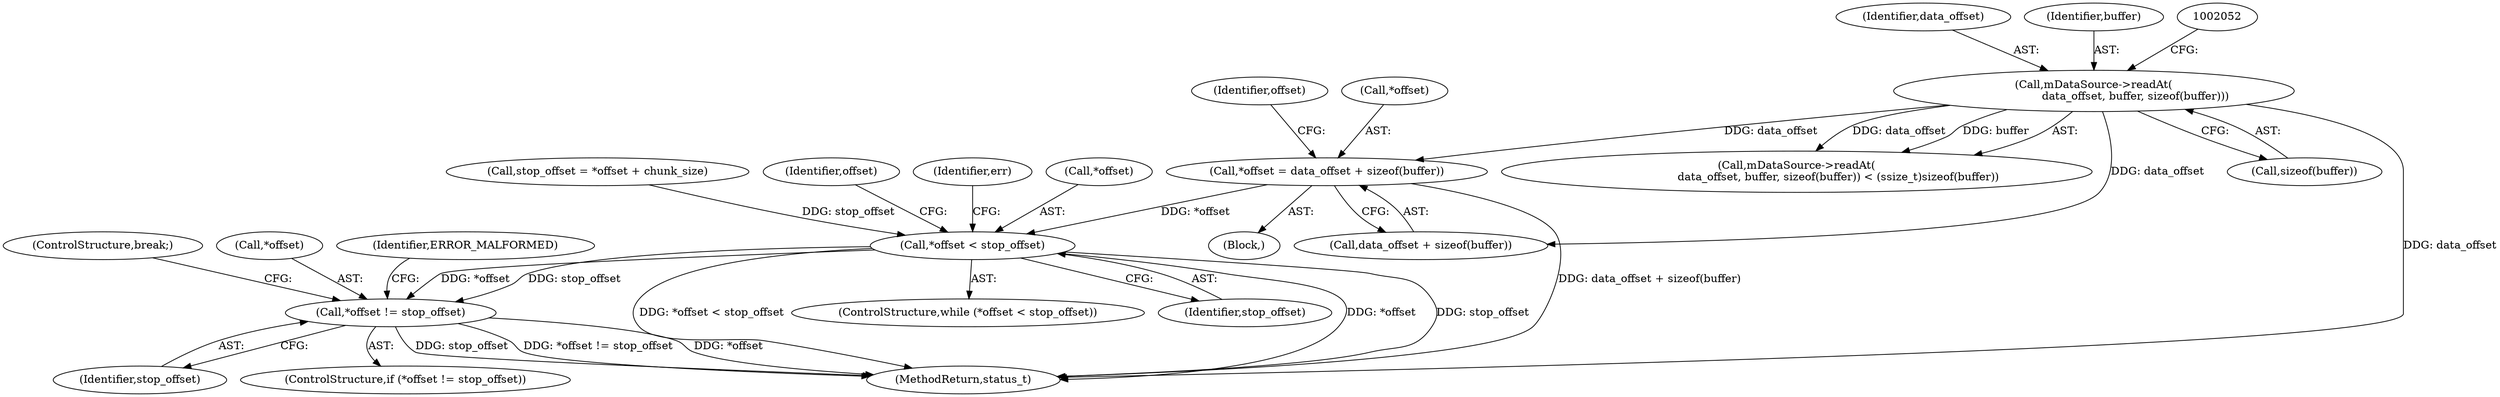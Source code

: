 digraph "0_Android_8a3a2f6ea7defe1a81bb32b3c9f3537f84749b9d@API" {
"1002132" [label="(Call,*offset = data_offset + sizeof(buffer))"];
"1002046" [label="(Call,mDataSource->readAt(\n                        data_offset, buffer, sizeof(buffer)))"];
"1002140" [label="(Call,*offset < stop_offset)"];
"1002161" [label="(Call,*offset != stop_offset)"];
"1002140" [label="(Call,*offset < stop_offset)"];
"1002132" [label="(Call,*offset = data_offset + sizeof(buffer))"];
"1002045" [label="(Call,mDataSource->readAt(\n                        data_offset, buffer, sizeof(buffer)) < (ssize_t)sizeof(buffer))"];
"1002168" [label="(ControlStructure,break;)"];
"1002142" [label="(Identifier,offset)"];
"1002135" [label="(Call,data_offset + sizeof(buffer))"];
"1002164" [label="(Identifier,stop_offset)"];
"1002147" [label="(Identifier,err)"];
"1002047" [label="(Identifier,data_offset)"];
"1002141" [label="(Call,*offset)"];
"1002048" [label="(Identifier,buffer)"];
"1002161" [label="(Call,*offset != stop_offset)"];
"1002032" [label="(Block,)"];
"1002133" [label="(Call,*offset)"];
"1003923" [label="(MethodReturn,status_t)"];
"1002162" [label="(Call,*offset)"];
"1002143" [label="(Identifier,stop_offset)"];
"1002139" [label="(ControlStructure,while (*offset < stop_offset))"];
"1002126" [label="(Call,stop_offset = *offset + chunk_size)"];
"1002163" [label="(Identifier,offset)"];
"1002160" [label="(ControlStructure,if (*offset != stop_offset))"];
"1002046" [label="(Call,mDataSource->readAt(\n                        data_offset, buffer, sizeof(buffer)))"];
"1002049" [label="(Call,sizeof(buffer))"];
"1002167" [label="(Identifier,ERROR_MALFORMED)"];
"1002132" -> "1002032"  [label="AST: "];
"1002132" -> "1002135"  [label="CFG: "];
"1002133" -> "1002132"  [label="AST: "];
"1002135" -> "1002132"  [label="AST: "];
"1002142" -> "1002132"  [label="CFG: "];
"1002132" -> "1003923"  [label="DDG: data_offset + sizeof(buffer)"];
"1002046" -> "1002132"  [label="DDG: data_offset"];
"1002132" -> "1002140"  [label="DDG: *offset"];
"1002046" -> "1002045"  [label="AST: "];
"1002046" -> "1002049"  [label="CFG: "];
"1002047" -> "1002046"  [label="AST: "];
"1002048" -> "1002046"  [label="AST: "];
"1002049" -> "1002046"  [label="AST: "];
"1002052" -> "1002046"  [label="CFG: "];
"1002046" -> "1003923"  [label="DDG: data_offset"];
"1002046" -> "1002045"  [label="DDG: data_offset"];
"1002046" -> "1002045"  [label="DDG: buffer"];
"1002046" -> "1002135"  [label="DDG: data_offset"];
"1002140" -> "1002139"  [label="AST: "];
"1002140" -> "1002143"  [label="CFG: "];
"1002141" -> "1002140"  [label="AST: "];
"1002143" -> "1002140"  [label="AST: "];
"1002147" -> "1002140"  [label="CFG: "];
"1002163" -> "1002140"  [label="CFG: "];
"1002140" -> "1003923"  [label="DDG: *offset < stop_offset"];
"1002140" -> "1003923"  [label="DDG: stop_offset"];
"1002140" -> "1003923"  [label="DDG: *offset"];
"1002126" -> "1002140"  [label="DDG: stop_offset"];
"1002140" -> "1002161"  [label="DDG: *offset"];
"1002140" -> "1002161"  [label="DDG: stop_offset"];
"1002161" -> "1002160"  [label="AST: "];
"1002161" -> "1002164"  [label="CFG: "];
"1002162" -> "1002161"  [label="AST: "];
"1002164" -> "1002161"  [label="AST: "];
"1002167" -> "1002161"  [label="CFG: "];
"1002168" -> "1002161"  [label="CFG: "];
"1002161" -> "1003923"  [label="DDG: *offset"];
"1002161" -> "1003923"  [label="DDG: stop_offset"];
"1002161" -> "1003923"  [label="DDG: *offset != stop_offset"];
}
